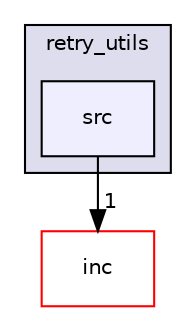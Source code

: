 digraph "src/utils/retry_utils/src" {
  compound=true
  node [ fontsize="10", fontname="Helvetica"];
  edge [ labelfontsize="10", labelfontname="Helvetica"];
  subgraph clusterdir_680403d8275d59f7d27d8af6b9966233 {
    graph [ bgcolor="#ddddee", pencolor="black", label="retry_utils" fontname="Helvetica", fontsize="10", URL="dir_680403d8275d59f7d27d8af6b9966233.html"]
  dir_0c3bf5de83f528fc92f63027e4939614 [shape=box, label="src", style="filled", fillcolor="#eeeeff", pencolor="black", URL="dir_0c3bf5de83f528fc92f63027e4939614.html"];
  }
  dir_680bf5c9edd383821bf432e3b51b1438 [shape=box label="inc" fillcolor="white" style="filled" color="red" URL="dir_680bf5c9edd383821bf432e3b51b1438.html"];
  dir_0c3bf5de83f528fc92f63027e4939614->dir_680bf5c9edd383821bf432e3b51b1438 [headlabel="1", labeldistance=1.5 headhref="dir_000225_000223.html"];
}
